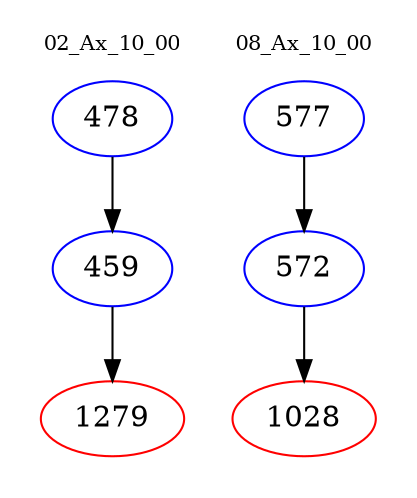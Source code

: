digraph{
subgraph cluster_0 {
color = white
label = "02_Ax_10_00";
fontsize=10;
T0_478 [label="478", color="blue"]
T0_478 -> T0_459 [color="black"]
T0_459 [label="459", color="blue"]
T0_459 -> T0_1279 [color="black"]
T0_1279 [label="1279", color="red"]
}
subgraph cluster_1 {
color = white
label = "08_Ax_10_00";
fontsize=10;
T1_577 [label="577", color="blue"]
T1_577 -> T1_572 [color="black"]
T1_572 [label="572", color="blue"]
T1_572 -> T1_1028 [color="black"]
T1_1028 [label="1028", color="red"]
}
}

